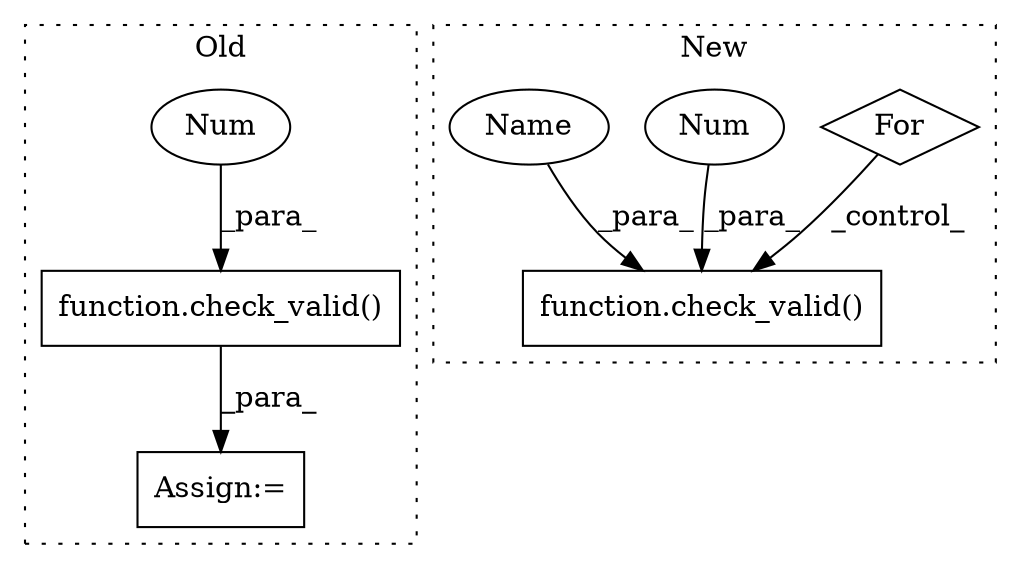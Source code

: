 digraph G {
subgraph cluster0 {
1 [label="function.check_valid()" a="75" s="1653,1679" l="12,1" shape="box"];
4 [label="Num" a="76" s="1678" l="1" shape="ellipse"];
6 [label="Assign:=" a="68" s="1650" l="3" shape="box"];
label = "Old";
style="dotted";
}
subgraph cluster1 {
2 [label="function.check_valid()" a="75" s="2027,2051" l="12,1" shape="box"];
3 [label="For" a="107" s="1988,2013" l="4,14" shape="diamond"];
5 [label="Num" a="76" s="2050" l="1" shape="ellipse"];
7 [label="Name" a="87" s="2039" l="4" shape="ellipse"];
label = "New";
style="dotted";
}
1 -> 6 [label="_para_"];
3 -> 2 [label="_control_"];
4 -> 1 [label="_para_"];
5 -> 2 [label="_para_"];
7 -> 2 [label="_para_"];
}